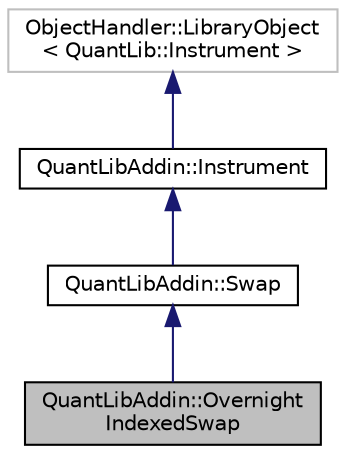 digraph "QuantLibAddin::OvernightIndexedSwap"
{
  edge [fontname="Helvetica",fontsize="10",labelfontname="Helvetica",labelfontsize="10"];
  node [fontname="Helvetica",fontsize="10",shape=record];
  Node0 [label="QuantLibAddin::Overnight\lIndexedSwap",height=0.2,width=0.4,color="black", fillcolor="grey75", style="filled", fontcolor="black"];
  Node1 -> Node0 [dir="back",color="midnightblue",fontsize="10",style="solid",fontname="Helvetica"];
  Node1 [label="QuantLibAddin::Swap",height=0.2,width=0.4,color="black", fillcolor="white", style="filled",URL="$class_quant_lib_addin_1_1_swap.html"];
  Node2 -> Node1 [dir="back",color="midnightblue",fontsize="10",style="solid",fontname="Helvetica"];
  Node2 [label="QuantLibAddin::Instrument",height=0.2,width=0.4,color="black", fillcolor="white", style="filled",URL="$class_quant_lib_addin_1_1_instrument.html"];
  Node3 -> Node2 [dir="back",color="midnightblue",fontsize="10",style="solid",fontname="Helvetica"];
  Node3 [label="ObjectHandler::LibraryObject\l\< QuantLib::Instrument \>",height=0.2,width=0.4,color="grey75", fillcolor="white", style="filled"];
}
